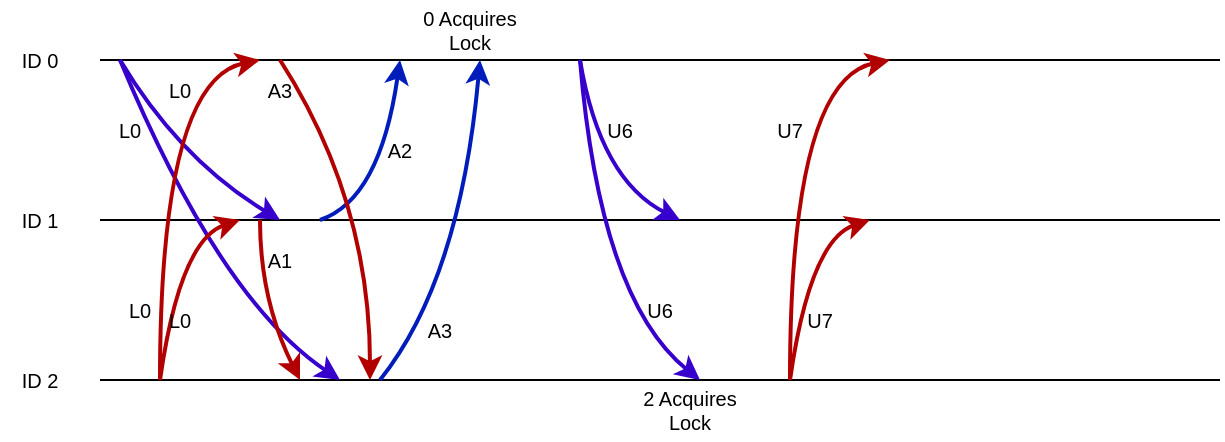 <mxfile version="14.1.9" type="device"><diagram id="_k1yBPOBOIgd4NOf9DsH" name="Page-1"><mxGraphModel dx="569" dy="324" grid="1" gridSize="10" guides="1" tooltips="1" connect="1" arrows="1" fold="1" page="1" pageScale="1" pageWidth="850" pageHeight="1100" math="0" shadow="0"><root><mxCell id="0"/><mxCell id="1" parent="0"/><mxCell id="1wAtI5_LrAkEzLmzgob9-3" value="" style="endArrow=none;html=1;" edge="1" parent="1"><mxGeometry width="50" height="50" relative="1" as="geometry"><mxPoint x="80" y="200" as="sourcePoint"/><mxPoint x="640" y="200" as="targetPoint"/></mxGeometry></mxCell><mxCell id="1wAtI5_LrAkEzLmzgob9-4" value="" style="endArrow=none;html=1;" edge="1" parent="1"><mxGeometry width="50" height="50" relative="1" as="geometry"><mxPoint x="80" y="280" as="sourcePoint"/><mxPoint x="640" y="280" as="targetPoint"/></mxGeometry></mxCell><mxCell id="1wAtI5_LrAkEzLmzgob9-5" value="" style="endArrow=none;html=1;" edge="1" parent="1"><mxGeometry width="50" height="50" relative="1" as="geometry"><mxPoint x="80" y="360" as="sourcePoint"/><mxPoint x="640" y="360" as="targetPoint"/></mxGeometry></mxCell><mxCell id="1wAtI5_LrAkEzLmzgob9-12" value="" style="curved=1;endArrow=classic;strokeColor=#3700CC;strokeWidth=2;html=1;fontStyle=0" edge="1" parent="1"><mxGeometry width="50" height="50" relative="1" as="geometry"><mxPoint x="90" y="200" as="sourcePoint"/><mxPoint x="170" y="280" as="targetPoint"/><Array as="points"><mxPoint x="120" y="250"/><mxPoint x="170" y="280"/></Array></mxGeometry></mxCell><mxCell id="1wAtI5_LrAkEzLmzgob9-13" value="" style="curved=1;endArrow=classic;html=1;strokeColor=#3700CC;strokeWidth=2;" edge="1" parent="1"><mxGeometry width="50" height="50" relative="1" as="geometry"><mxPoint x="90" y="200" as="sourcePoint"/><mxPoint x="200" y="360" as="targetPoint"/><Array as="points"><mxPoint x="140" y="320"/><mxPoint x="200" y="360"/></Array></mxGeometry></mxCell><mxCell id="1wAtI5_LrAkEzLmzgob9-15" value="&lt;div style=&quot;font-size: 10px;&quot;&gt;L0&lt;/div&gt;" style="text;html=1;strokeColor=none;fillColor=none;align=center;verticalAlign=middle;whiteSpace=wrap;rounded=0;fontColor=#000000;fontSize=10;" vertex="1" parent="1"><mxGeometry x="110" y="210" width="20" height="10" as="geometry"/></mxCell><mxCell id="1wAtI5_LrAkEzLmzgob9-16" value="L0" style="text;html=1;strokeColor=none;fillColor=none;align=center;verticalAlign=middle;whiteSpace=wrap;rounded=0;fontColor=#000000;fontSize=10;" vertex="1" parent="1"><mxGeometry x="85" y="230" width="20" height="10" as="geometry"/></mxCell><mxCell id="1wAtI5_LrAkEzLmzgob9-17" value="" style="curved=1;endArrow=classic;strokeColor=#B20000;strokeWidth=2;html=1;fontStyle=0;fillColor=#e51400;" edge="1" parent="1"><mxGeometry width="50" height="50" relative="1" as="geometry"><mxPoint x="110" y="360" as="sourcePoint"/><mxPoint x="150" y="280" as="targetPoint"/><Array as="points"><mxPoint x="120" y="290"/><mxPoint x="150" y="280"/></Array></mxGeometry></mxCell><mxCell id="1wAtI5_LrAkEzLmzgob9-18" value="" style="curved=1;endArrow=classic;strokeColor=#B20000;strokeWidth=2;html=1;fontStyle=0;fillColor=#e51400;" edge="1" parent="1"><mxGeometry width="50" height="50" relative="1" as="geometry"><mxPoint x="110" y="360" as="sourcePoint"/><mxPoint x="160" y="200" as="targetPoint"/><Array as="points"><mxPoint x="110" y="210"/><mxPoint x="160" y="200"/></Array></mxGeometry></mxCell><mxCell id="1wAtI5_LrAkEzLmzgob9-19" value="L0" style="text;html=1;strokeColor=none;fillColor=none;align=center;verticalAlign=middle;whiteSpace=wrap;rounded=0;fontColor=#000000;fontSize=10;" vertex="1" parent="1"><mxGeometry x="90" y="320" width="20" height="10" as="geometry"/></mxCell><mxCell id="1wAtI5_LrAkEzLmzgob9-20" value="L0" style="text;html=1;strokeColor=none;fillColor=none;align=center;verticalAlign=middle;whiteSpace=wrap;rounded=0;fontColor=#000000;fontSize=10;" vertex="1" parent="1"><mxGeometry x="105" y="320" width="30" height="20" as="geometry"/></mxCell><mxCell id="1wAtI5_LrAkEzLmzgob9-25" value="" style="curved=1;endArrow=classic;strokeColor=#B20000;strokeWidth=2;html=1;fontStyle=0;fillColor=#e51400;" edge="1" parent="1"><mxGeometry width="50" height="50" relative="1" as="geometry"><mxPoint x="160" y="280" as="sourcePoint"/><mxPoint x="180" y="360" as="targetPoint"/><Array as="points"><mxPoint x="160" y="320"/><mxPoint x="180" y="360"/></Array></mxGeometry></mxCell><mxCell id="1wAtI5_LrAkEzLmzgob9-26" value="&lt;div&gt;A1&lt;/div&gt;" style="text;html=1;strokeColor=none;fillColor=none;align=center;verticalAlign=middle;whiteSpace=wrap;rounded=0;fontSize=10;fontColor=#000000;" vertex="1" parent="1"><mxGeometry x="150" y="290" width="40" height="20" as="geometry"/></mxCell><mxCell id="1wAtI5_LrAkEzLmzgob9-27" value="" style="curved=1;endArrow=classic;strokeColor=#001DBC;strokeWidth=2;html=1;fontStyle=0;fillColor=#0050ef;" edge="1" parent="1"><mxGeometry width="50" height="50" relative="1" as="geometry"><mxPoint x="190" y="280" as="sourcePoint"/><mxPoint x="230" y="200" as="targetPoint"/><Array as="points"><mxPoint x="220" y="270"/><mxPoint x="230" y="200"/></Array></mxGeometry></mxCell><mxCell id="1wAtI5_LrAkEzLmzgob9-28" value="&lt;div&gt;A2&lt;/div&gt;" style="text;html=1;strokeColor=none;fillColor=none;align=center;verticalAlign=middle;whiteSpace=wrap;rounded=0;fontSize=10;fontColor=#000000;" vertex="1" parent="1"><mxGeometry x="220" y="240" width="20" height="10" as="geometry"/></mxCell><mxCell id="1wAtI5_LrAkEzLmzgob9-29" value="" style="curved=1;endArrow=classic;strokeColor=#001DBC;strokeWidth=2;html=1;fontStyle=0;fillColor=#0050ef;" edge="1" parent="1"><mxGeometry width="50" height="50" relative="1" as="geometry"><mxPoint x="220" y="360" as="sourcePoint"/><mxPoint x="270" y="200" as="targetPoint"/><Array as="points"><mxPoint x="260" y="310"/><mxPoint x="270" y="200"/></Array></mxGeometry></mxCell><mxCell id="1wAtI5_LrAkEzLmzgob9-30" value="&lt;div&gt;A3&lt;/div&gt;" style="text;html=1;strokeColor=none;fillColor=none;align=center;verticalAlign=middle;whiteSpace=wrap;rounded=0;fontSize=10;fontColor=#000000;" vertex="1" parent="1"><mxGeometry x="240" y="330" width="20" height="10" as="geometry"/></mxCell><mxCell id="1wAtI5_LrAkEzLmzgob9-31" value="" style="curved=1;endArrow=classic;strokeColor=#B20000;strokeWidth=2;html=1;fontStyle=0;fillColor=#e51400;" edge="1" parent="1"><mxGeometry width="50" height="50" relative="1" as="geometry"><mxPoint x="170" y="200" as="sourcePoint"/><mxPoint x="215" y="360" as="targetPoint"/><Array as="points"><mxPoint x="215" y="270"/><mxPoint x="215" y="360"/></Array></mxGeometry></mxCell><mxCell id="1wAtI5_LrAkEzLmzgob9-32" value="A3" style="text;html=1;strokeColor=none;fillColor=none;align=center;verticalAlign=middle;whiteSpace=wrap;rounded=0;fontColor=#000000;fontSize=10;" vertex="1" parent="1"><mxGeometry x="160" y="210" width="20" height="10" as="geometry"/></mxCell><mxCell id="1wAtI5_LrAkEzLmzgob9-33" value="" style="curved=1;endArrow=classic;html=1;strokeColor=#3700CC;strokeWidth=2;" edge="1" parent="1"><mxGeometry width="50" height="50" relative="1" as="geometry"><mxPoint x="320" y="200" as="sourcePoint"/><mxPoint x="380" y="360" as="targetPoint"/><Array as="points"><mxPoint x="330" y="320"/><mxPoint x="380" y="360"/></Array></mxGeometry></mxCell><mxCell id="1wAtI5_LrAkEzLmzgob9-34" value="" style="curved=1;endArrow=classic;html=1;strokeColor=#3700CC;strokeWidth=2;" edge="1" parent="1"><mxGeometry width="50" height="50" relative="1" as="geometry"><mxPoint x="320" y="200" as="sourcePoint"/><mxPoint x="370" y="280" as="targetPoint"/><Array as="points"><mxPoint x="330" y="260"/><mxPoint x="370" y="280"/></Array></mxGeometry></mxCell><mxCell id="1wAtI5_LrAkEzLmzgob9-35" value="" style="curved=1;endArrow=classic;strokeColor=#B20000;strokeWidth=2;html=1;fontStyle=0;fillColor=#e51400;" edge="1" parent="1"><mxGeometry width="50" height="50" relative="1" as="geometry"><mxPoint x="425" y="360" as="sourcePoint"/><mxPoint x="475" y="200" as="targetPoint"/><Array as="points"><mxPoint x="425" y="210"/><mxPoint x="475" y="200"/></Array></mxGeometry></mxCell><mxCell id="1wAtI5_LrAkEzLmzgob9-36" value="" style="curved=1;endArrow=classic;strokeColor=#B20000;strokeWidth=2;html=1;fontStyle=0;fillColor=#e51400;" edge="1" parent="1"><mxGeometry width="50" height="50" relative="1" as="geometry"><mxPoint x="425" y="360" as="sourcePoint"/><mxPoint x="465" y="280" as="targetPoint"/><Array as="points"><mxPoint x="435" y="290"/><mxPoint x="465" y="280"/></Array></mxGeometry></mxCell><mxCell id="1wAtI5_LrAkEzLmzgob9-37" value="&lt;div&gt;U6&lt;/div&gt;" style="text;html=1;strokeColor=none;fillColor=none;align=center;verticalAlign=middle;whiteSpace=wrap;rounded=0;fontSize=10;fontColor=#000000;" vertex="1" parent="1"><mxGeometry x="330" y="230" width="20" height="10" as="geometry"/></mxCell><mxCell id="1wAtI5_LrAkEzLmzgob9-38" value="&lt;div&gt;U6&lt;/div&gt;" style="text;html=1;strokeColor=none;fillColor=none;align=center;verticalAlign=middle;whiteSpace=wrap;rounded=0;fontSize=10;fontColor=#000000;" vertex="1" parent="1"><mxGeometry x="350" y="320" width="20" height="10" as="geometry"/></mxCell><mxCell id="1wAtI5_LrAkEzLmzgob9-39" value="&lt;div&gt;U7&lt;/div&gt;" style="text;html=1;strokeColor=none;fillColor=none;align=center;verticalAlign=middle;whiteSpace=wrap;rounded=0;fontSize=10;fontColor=#000000;" vertex="1" parent="1"><mxGeometry x="430" y="325" width="20" height="10" as="geometry"/></mxCell><mxCell id="1wAtI5_LrAkEzLmzgob9-40" value="&lt;div&gt;U7&lt;/div&gt;" style="text;html=1;strokeColor=none;fillColor=none;align=center;verticalAlign=middle;whiteSpace=wrap;rounded=0;fontSize=10;fontColor=#000000;" vertex="1" parent="1"><mxGeometry x="415" y="230" width="20" height="10" as="geometry"/></mxCell><mxCell id="1wAtI5_LrAkEzLmzgob9-41" value="0 Acquires Lock" style="text;html=1;strokeColor=none;fillColor=none;align=center;verticalAlign=middle;whiteSpace=wrap;rounded=0;fontSize=10;fontColor=#000000;" vertex="1" parent="1"><mxGeometry x="240" y="170" width="50" height="30" as="geometry"/></mxCell><mxCell id="1wAtI5_LrAkEzLmzgob9-42" value="2 Acquires Lock" style="text;html=1;strokeColor=none;fillColor=none;align=center;verticalAlign=middle;whiteSpace=wrap;rounded=0;fontSize=10;fontColor=#000000;" vertex="1" parent="1"><mxGeometry x="350" y="360" width="50" height="30" as="geometry"/></mxCell><mxCell id="1wAtI5_LrAkEzLmzgob9-43" value="ID 0" style="text;html=1;strokeColor=none;fillColor=none;align=center;verticalAlign=middle;whiteSpace=wrap;rounded=0;fontSize=10;fontColor=#000000;" vertex="1" parent="1"><mxGeometry x="30" y="190" width="40" height="20" as="geometry"/></mxCell><mxCell id="1wAtI5_LrAkEzLmzgob9-44" value="ID 1" style="text;html=1;strokeColor=none;fillColor=none;align=center;verticalAlign=middle;whiteSpace=wrap;rounded=0;fontSize=10;fontColor=#000000;" vertex="1" parent="1"><mxGeometry x="30" y="270" width="40" height="20" as="geometry"/></mxCell><mxCell id="1wAtI5_LrAkEzLmzgob9-45" value="ID 2" style="text;html=1;strokeColor=none;fillColor=none;align=center;verticalAlign=middle;whiteSpace=wrap;rounded=0;fontSize=10;fontColor=#000000;" vertex="1" parent="1"><mxGeometry x="30" y="350" width="40" height="20" as="geometry"/></mxCell></root></mxGraphModel></diagram></mxfile>